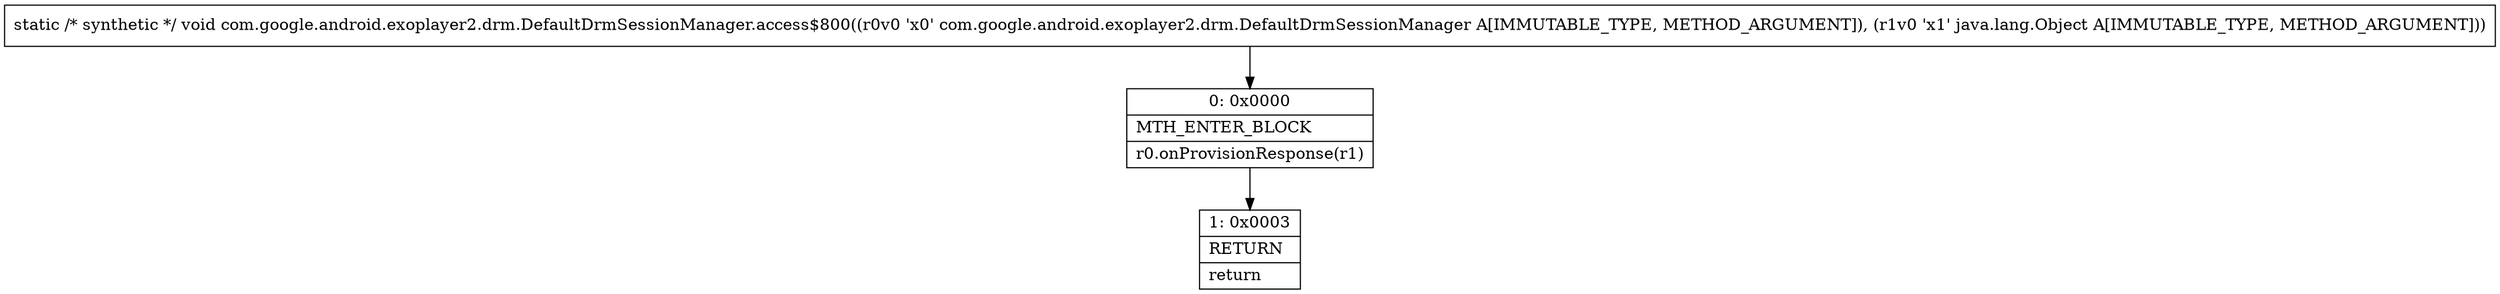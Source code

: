 digraph "CFG forcom.google.android.exoplayer2.drm.DefaultDrmSessionManager.access$800(Lcom\/google\/android\/exoplayer2\/drm\/DefaultDrmSessionManager;Ljava\/lang\/Object;)V" {
Node_0 [shape=record,label="{0\:\ 0x0000|MTH_ENTER_BLOCK\l|r0.onProvisionResponse(r1)\l}"];
Node_1 [shape=record,label="{1\:\ 0x0003|RETURN\l|return\l}"];
MethodNode[shape=record,label="{static \/* synthetic *\/ void com.google.android.exoplayer2.drm.DefaultDrmSessionManager.access$800((r0v0 'x0' com.google.android.exoplayer2.drm.DefaultDrmSessionManager A[IMMUTABLE_TYPE, METHOD_ARGUMENT]), (r1v0 'x1' java.lang.Object A[IMMUTABLE_TYPE, METHOD_ARGUMENT])) }"];
MethodNode -> Node_0;
Node_0 -> Node_1;
}

